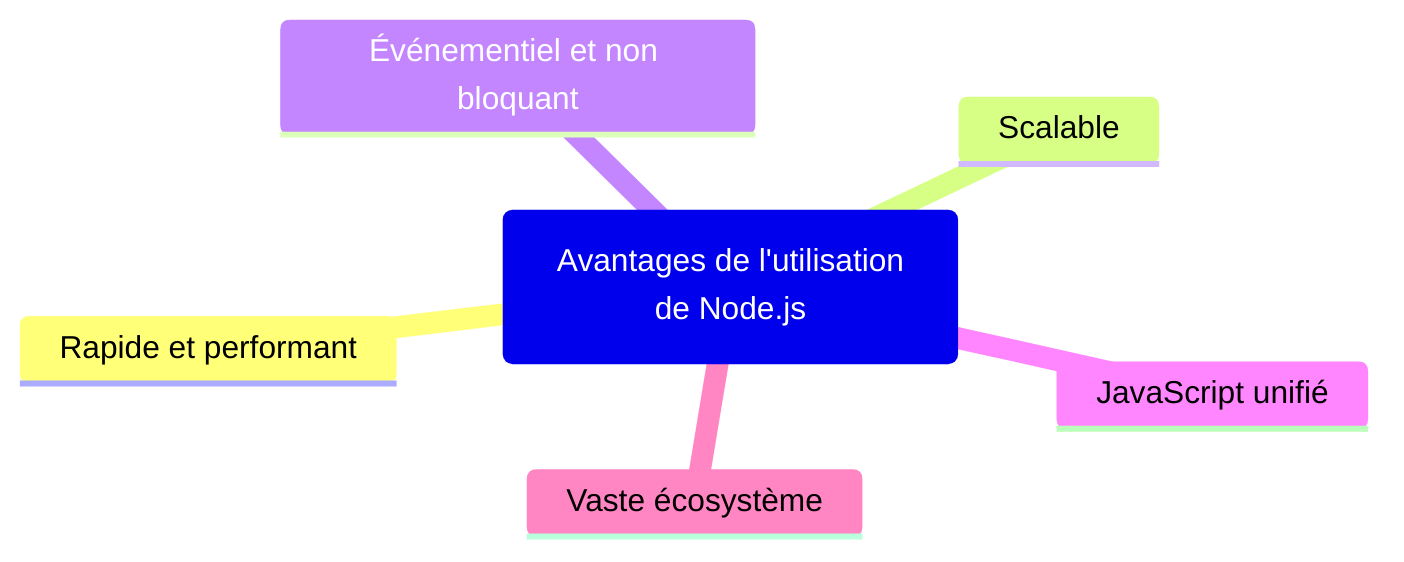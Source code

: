 mindmap
( Avantages de l'utilisation de Node.js) 
    Rapide et performant
    Scalable
    Événementiel et non bloquant
    JavaScript unifié
    Vaste écosystème